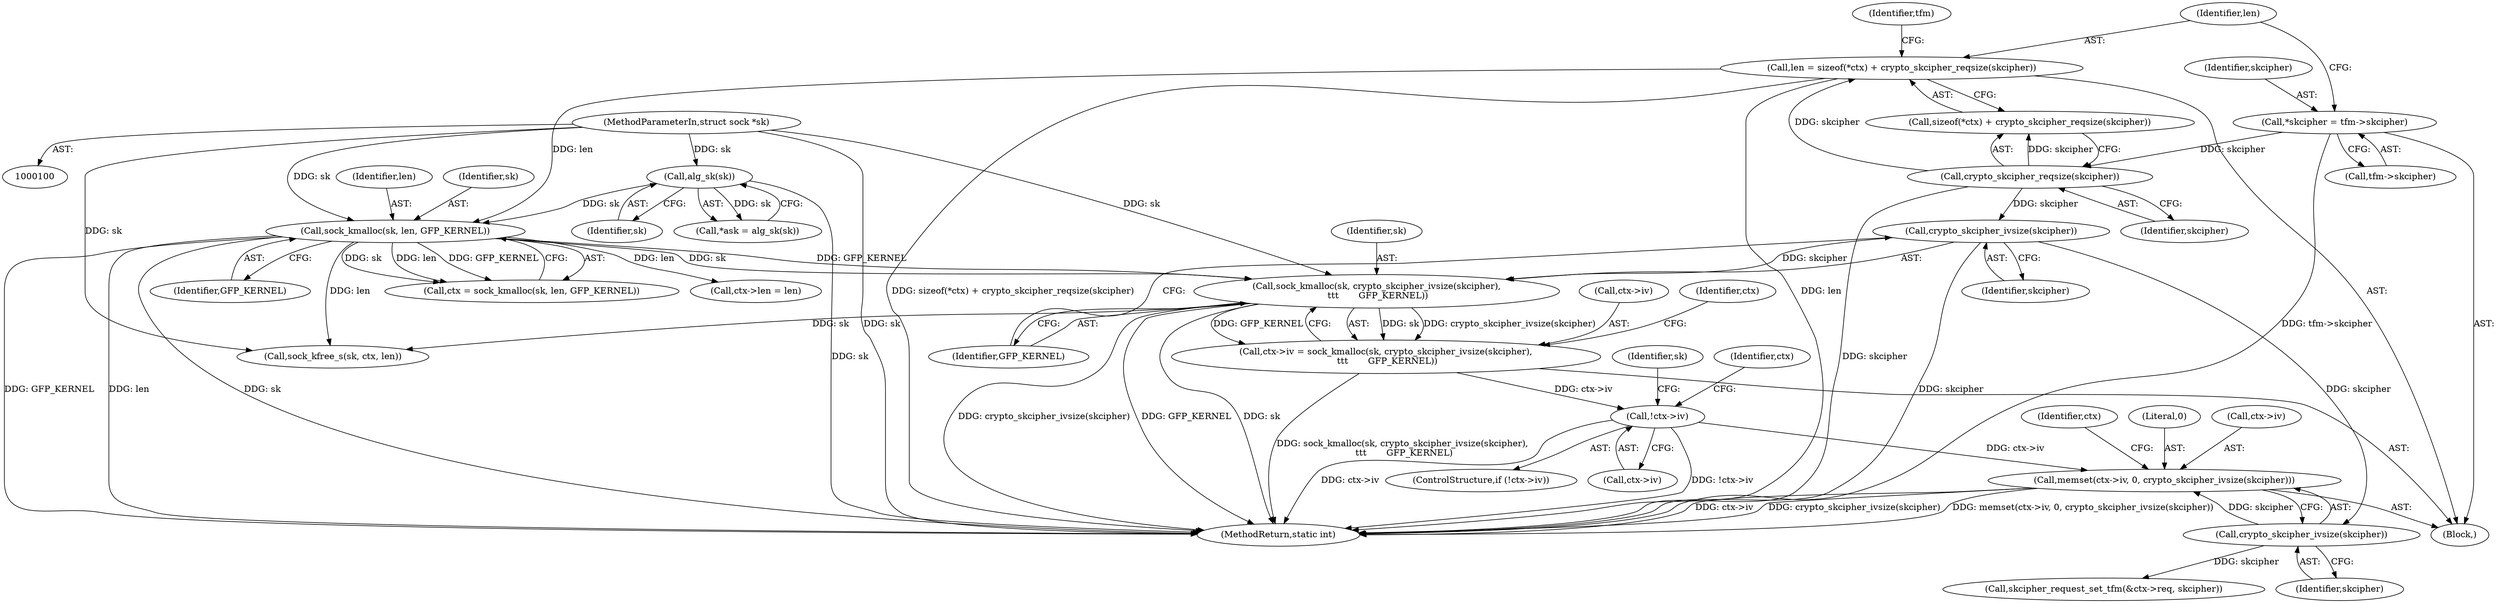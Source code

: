 digraph "0_linux_dd504589577d8e8e70f51f997ad487a4cb6c026f@API" {
"1000171" [label="(Call,memset(ctx->iv, 0, crypto_skcipher_ivsize(skcipher)))"];
"1000159" [label="(Call,!ctx->iv)"];
"1000149" [label="(Call,ctx->iv = sock_kmalloc(sk, crypto_skcipher_ivsize(skcipher),\n \t\t\t       GFP_KERNEL))"];
"1000153" [label="(Call,sock_kmalloc(sk, crypto_skcipher_ivsize(skcipher),\n \t\t\t       GFP_KERNEL))"];
"1000139" [label="(Call,sock_kmalloc(sk, len, GFP_KERNEL))"];
"1000108" [label="(Call,alg_sk(sk))"];
"1000102" [label="(MethodParameterIn,struct sock *sk)"];
"1000121" [label="(Call,len = sizeof(*ctx) + crypto_skcipher_reqsize(skcipher))"];
"1000127" [label="(Call,crypto_skcipher_reqsize(skcipher))"];
"1000115" [label="(Call,*skcipher = tfm->skcipher)"];
"1000155" [label="(Call,crypto_skcipher_ivsize(skcipher))"];
"1000176" [label="(Call,crypto_skcipher_ivsize(skcipher))"];
"1000150" [label="(Call,ctx->iv)"];
"1000137" [label="(Call,ctx = sock_kmalloc(sk, len, GFP_KERNEL))"];
"1000109" [label="(Identifier,sk)"];
"1000171" [label="(Call,memset(ctx->iv, 0, crypto_skcipher_ivsize(skcipher)))"];
"1000149" [label="(Call,ctx->iv = sock_kmalloc(sk, crypto_skcipher_ivsize(skcipher),\n \t\t\t       GFP_KERNEL))"];
"1000176" [label="(Call,crypto_skcipher_ivsize(skcipher))"];
"1000102" [label="(MethodParameterIn,struct sock *sk)"];
"1000141" [label="(Identifier,len)"];
"1000121" [label="(Call,len = sizeof(*ctx) + crypto_skcipher_reqsize(skcipher))"];
"1000160" [label="(Call,ctx->iv)"];
"1000153" [label="(Call,sock_kmalloc(sk, crypto_skcipher_ivsize(skcipher),\n \t\t\t       GFP_KERNEL))"];
"1000156" [label="(Identifier,skcipher)"];
"1000165" [label="(Identifier,sk)"];
"1000164" [label="(Call,sock_kfree_s(sk, ctx, len))"];
"1000122" [label="(Identifier,len)"];
"1000224" [label="(Call,skcipher_request_set_tfm(&ctx->req, skcipher))"];
"1000127" [label="(Call,crypto_skcipher_reqsize(skcipher))"];
"1000175" [label="(Literal,0)"];
"1000177" [label="(Identifier,skcipher)"];
"1000157" [label="(Identifier,GFP_KERNEL)"];
"1000139" [label="(Call,sock_kmalloc(sk, len, GFP_KERNEL))"];
"1000159" [label="(Call,!ctx->iv)"];
"1000161" [label="(Identifier,ctx)"];
"1000115" [label="(Call,*skcipher = tfm->skcipher)"];
"1000132" [label="(Identifier,tfm)"];
"1000106" [label="(Call,*ask = alg_sk(sk))"];
"1000155" [label="(Call,crypto_skcipher_ivsize(skcipher))"];
"1000173" [label="(Identifier,ctx)"];
"1000158" [label="(ControlStructure,if (!ctx->iv))"];
"1000183" [label="(Call,ctx->len = len)"];
"1000123" [label="(Call,sizeof(*ctx) + crypto_skcipher_reqsize(skcipher))"];
"1000128" [label="(Identifier,skcipher)"];
"1000116" [label="(Identifier,skcipher)"];
"1000154" [label="(Identifier,sk)"];
"1000172" [label="(Call,ctx->iv)"];
"1000140" [label="(Identifier,sk)"];
"1000108" [label="(Call,alg_sk(sk))"];
"1000103" [label="(Block,)"];
"1000142" [label="(Identifier,GFP_KERNEL)"];
"1000117" [label="(Call,tfm->skcipher)"];
"1000181" [label="(Identifier,ctx)"];
"1000248" [label="(MethodReturn,static int)"];
"1000171" -> "1000103"  [label="AST: "];
"1000171" -> "1000176"  [label="CFG: "];
"1000172" -> "1000171"  [label="AST: "];
"1000175" -> "1000171"  [label="AST: "];
"1000176" -> "1000171"  [label="AST: "];
"1000181" -> "1000171"  [label="CFG: "];
"1000171" -> "1000248"  [label="DDG: ctx->iv"];
"1000171" -> "1000248"  [label="DDG: crypto_skcipher_ivsize(skcipher)"];
"1000171" -> "1000248"  [label="DDG: memset(ctx->iv, 0, crypto_skcipher_ivsize(skcipher))"];
"1000159" -> "1000171"  [label="DDG: ctx->iv"];
"1000176" -> "1000171"  [label="DDG: skcipher"];
"1000159" -> "1000158"  [label="AST: "];
"1000159" -> "1000160"  [label="CFG: "];
"1000160" -> "1000159"  [label="AST: "];
"1000165" -> "1000159"  [label="CFG: "];
"1000173" -> "1000159"  [label="CFG: "];
"1000159" -> "1000248"  [label="DDG: !ctx->iv"];
"1000159" -> "1000248"  [label="DDG: ctx->iv"];
"1000149" -> "1000159"  [label="DDG: ctx->iv"];
"1000149" -> "1000103"  [label="AST: "];
"1000149" -> "1000153"  [label="CFG: "];
"1000150" -> "1000149"  [label="AST: "];
"1000153" -> "1000149"  [label="AST: "];
"1000161" -> "1000149"  [label="CFG: "];
"1000149" -> "1000248"  [label="DDG: sock_kmalloc(sk, crypto_skcipher_ivsize(skcipher),\n \t\t\t       GFP_KERNEL)"];
"1000153" -> "1000149"  [label="DDG: sk"];
"1000153" -> "1000149"  [label="DDG: crypto_skcipher_ivsize(skcipher)"];
"1000153" -> "1000149"  [label="DDG: GFP_KERNEL"];
"1000153" -> "1000157"  [label="CFG: "];
"1000154" -> "1000153"  [label="AST: "];
"1000155" -> "1000153"  [label="AST: "];
"1000157" -> "1000153"  [label="AST: "];
"1000153" -> "1000248"  [label="DDG: GFP_KERNEL"];
"1000153" -> "1000248"  [label="DDG: sk"];
"1000153" -> "1000248"  [label="DDG: crypto_skcipher_ivsize(skcipher)"];
"1000139" -> "1000153"  [label="DDG: sk"];
"1000139" -> "1000153"  [label="DDG: GFP_KERNEL"];
"1000102" -> "1000153"  [label="DDG: sk"];
"1000155" -> "1000153"  [label="DDG: skcipher"];
"1000153" -> "1000164"  [label="DDG: sk"];
"1000139" -> "1000137"  [label="AST: "];
"1000139" -> "1000142"  [label="CFG: "];
"1000140" -> "1000139"  [label="AST: "];
"1000141" -> "1000139"  [label="AST: "];
"1000142" -> "1000139"  [label="AST: "];
"1000137" -> "1000139"  [label="CFG: "];
"1000139" -> "1000248"  [label="DDG: GFP_KERNEL"];
"1000139" -> "1000248"  [label="DDG: len"];
"1000139" -> "1000248"  [label="DDG: sk"];
"1000139" -> "1000137"  [label="DDG: sk"];
"1000139" -> "1000137"  [label="DDG: len"];
"1000139" -> "1000137"  [label="DDG: GFP_KERNEL"];
"1000108" -> "1000139"  [label="DDG: sk"];
"1000102" -> "1000139"  [label="DDG: sk"];
"1000121" -> "1000139"  [label="DDG: len"];
"1000139" -> "1000164"  [label="DDG: len"];
"1000139" -> "1000183"  [label="DDG: len"];
"1000108" -> "1000106"  [label="AST: "];
"1000108" -> "1000109"  [label="CFG: "];
"1000109" -> "1000108"  [label="AST: "];
"1000106" -> "1000108"  [label="CFG: "];
"1000108" -> "1000248"  [label="DDG: sk"];
"1000108" -> "1000106"  [label="DDG: sk"];
"1000102" -> "1000108"  [label="DDG: sk"];
"1000102" -> "1000100"  [label="AST: "];
"1000102" -> "1000248"  [label="DDG: sk"];
"1000102" -> "1000164"  [label="DDG: sk"];
"1000121" -> "1000103"  [label="AST: "];
"1000121" -> "1000123"  [label="CFG: "];
"1000122" -> "1000121"  [label="AST: "];
"1000123" -> "1000121"  [label="AST: "];
"1000132" -> "1000121"  [label="CFG: "];
"1000121" -> "1000248"  [label="DDG: sizeof(*ctx) + crypto_skcipher_reqsize(skcipher)"];
"1000121" -> "1000248"  [label="DDG: len"];
"1000127" -> "1000121"  [label="DDG: skcipher"];
"1000127" -> "1000123"  [label="AST: "];
"1000127" -> "1000128"  [label="CFG: "];
"1000128" -> "1000127"  [label="AST: "];
"1000123" -> "1000127"  [label="CFG: "];
"1000127" -> "1000248"  [label="DDG: skcipher"];
"1000127" -> "1000123"  [label="DDG: skcipher"];
"1000115" -> "1000127"  [label="DDG: skcipher"];
"1000127" -> "1000155"  [label="DDG: skcipher"];
"1000115" -> "1000103"  [label="AST: "];
"1000115" -> "1000117"  [label="CFG: "];
"1000116" -> "1000115"  [label="AST: "];
"1000117" -> "1000115"  [label="AST: "];
"1000122" -> "1000115"  [label="CFG: "];
"1000115" -> "1000248"  [label="DDG: tfm->skcipher"];
"1000155" -> "1000156"  [label="CFG: "];
"1000156" -> "1000155"  [label="AST: "];
"1000157" -> "1000155"  [label="CFG: "];
"1000155" -> "1000248"  [label="DDG: skcipher"];
"1000155" -> "1000176"  [label="DDG: skcipher"];
"1000176" -> "1000177"  [label="CFG: "];
"1000177" -> "1000176"  [label="AST: "];
"1000176" -> "1000224"  [label="DDG: skcipher"];
}
